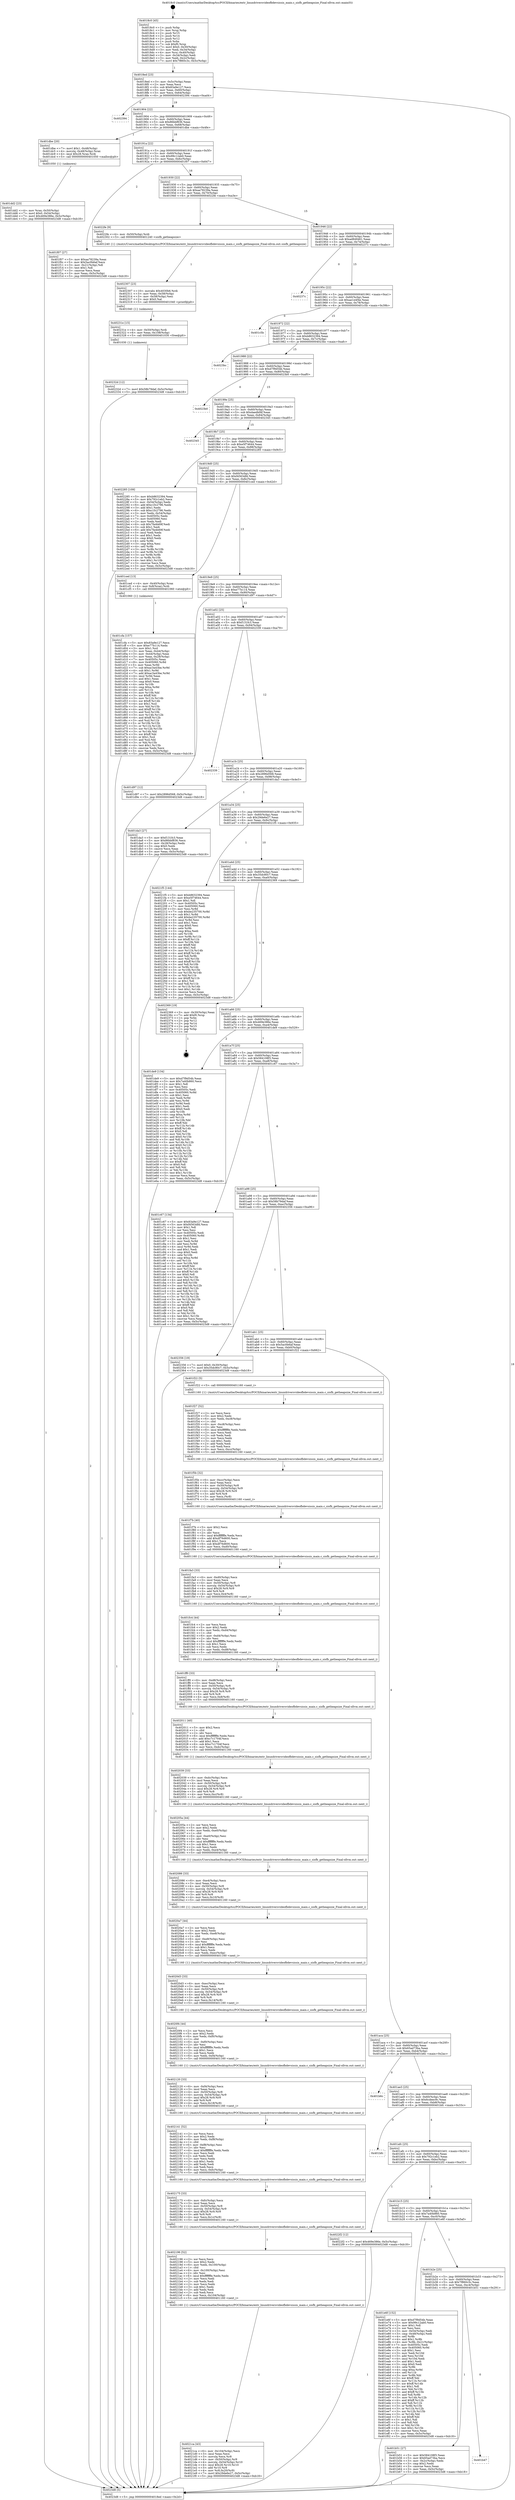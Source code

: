 digraph "0x4018c0" {
  label = "0x4018c0 (/mnt/c/Users/mathe/Desktop/tcc/POCII/binaries/extr_linuxdriversvideofbdevsissis_main.c_sisfb_getheapsize_Final-ollvm.out::main(0))"
  labelloc = "t"
  node[shape=record]

  Entry [label="",width=0.3,height=0.3,shape=circle,fillcolor=black,style=filled]
  "0x4018ed" [label="{
     0x4018ed [23]\l
     | [instrs]\l
     &nbsp;&nbsp;0x4018ed \<+3\>: mov -0x5c(%rbp),%eax\l
     &nbsp;&nbsp;0x4018f0 \<+2\>: mov %eax,%ecx\l
     &nbsp;&nbsp;0x4018f2 \<+6\>: sub $0x83a9e127,%ecx\l
     &nbsp;&nbsp;0x4018f8 \<+3\>: mov %eax,-0x60(%rbp)\l
     &nbsp;&nbsp;0x4018fb \<+3\>: mov %ecx,-0x64(%rbp)\l
     &nbsp;&nbsp;0x4018fe \<+6\>: je 0000000000402394 \<main+0xad4\>\l
  }"]
  "0x402394" [label="{
     0x402394\l
  }", style=dashed]
  "0x401904" [label="{
     0x401904 [22]\l
     | [instrs]\l
     &nbsp;&nbsp;0x401904 \<+5\>: jmp 0000000000401909 \<main+0x49\>\l
     &nbsp;&nbsp;0x401909 \<+3\>: mov -0x60(%rbp),%eax\l
     &nbsp;&nbsp;0x40190c \<+5\>: sub $0x86bbf836,%eax\l
     &nbsp;&nbsp;0x401911 \<+3\>: mov %eax,-0x68(%rbp)\l
     &nbsp;&nbsp;0x401914 \<+6\>: je 0000000000401dbe \<main+0x4fe\>\l
  }"]
  Exit [label="",width=0.3,height=0.3,shape=circle,fillcolor=black,style=filled,peripheries=2]
  "0x401dbe" [label="{
     0x401dbe [20]\l
     | [instrs]\l
     &nbsp;&nbsp;0x401dbe \<+7\>: movl $0x1,-0x48(%rbp)\l
     &nbsp;&nbsp;0x401dc5 \<+4\>: movslq -0x48(%rbp),%rax\l
     &nbsp;&nbsp;0x401dc9 \<+4\>: imul $0x28,%rax,%rdi\l
     &nbsp;&nbsp;0x401dcd \<+5\>: call 0000000000401050 \<malloc@plt\>\l
     | [calls]\l
     &nbsp;&nbsp;0x401050 \{1\} (unknown)\l
  }"]
  "0x40191a" [label="{
     0x40191a [22]\l
     | [instrs]\l
     &nbsp;&nbsp;0x40191a \<+5\>: jmp 000000000040191f \<main+0x5f\>\l
     &nbsp;&nbsp;0x40191f \<+3\>: mov -0x60(%rbp),%eax\l
     &nbsp;&nbsp;0x401922 \<+5\>: sub $0x99c12ab0,%eax\l
     &nbsp;&nbsp;0x401927 \<+3\>: mov %eax,-0x6c(%rbp)\l
     &nbsp;&nbsp;0x40192a \<+6\>: je 0000000000401f07 \<main+0x647\>\l
  }"]
  "0x40232d" [label="{
     0x40232d [12]\l
     | [instrs]\l
     &nbsp;&nbsp;0x40232d \<+7\>: movl $0x58b79daf,-0x5c(%rbp)\l
     &nbsp;&nbsp;0x402334 \<+5\>: jmp 00000000004023d8 \<main+0xb18\>\l
  }"]
  "0x401f07" [label="{
     0x401f07 [27]\l
     | [instrs]\l
     &nbsp;&nbsp;0x401f07 \<+5\>: mov $0xaa78239a,%eax\l
     &nbsp;&nbsp;0x401f0c \<+5\>: mov $0x5ac0b6af,%ecx\l
     &nbsp;&nbsp;0x401f11 \<+3\>: mov -0x21(%rbp),%dl\l
     &nbsp;&nbsp;0x401f14 \<+3\>: test $0x1,%dl\l
     &nbsp;&nbsp;0x401f17 \<+3\>: cmovne %ecx,%eax\l
     &nbsp;&nbsp;0x401f1a \<+3\>: mov %eax,-0x5c(%rbp)\l
     &nbsp;&nbsp;0x401f1d \<+5\>: jmp 00000000004023d8 \<main+0xb18\>\l
  }"]
  "0x401930" [label="{
     0x401930 [22]\l
     | [instrs]\l
     &nbsp;&nbsp;0x401930 \<+5\>: jmp 0000000000401935 \<main+0x75\>\l
     &nbsp;&nbsp;0x401935 \<+3\>: mov -0x60(%rbp),%eax\l
     &nbsp;&nbsp;0x401938 \<+5\>: sub $0xaa78239a,%eax\l
     &nbsp;&nbsp;0x40193d \<+3\>: mov %eax,-0x70(%rbp)\l
     &nbsp;&nbsp;0x401940 \<+6\>: je 00000000004022fe \<main+0xa3e\>\l
  }"]
  "0x40231e" [label="{
     0x40231e [15]\l
     | [instrs]\l
     &nbsp;&nbsp;0x40231e \<+4\>: mov -0x50(%rbp),%rdi\l
     &nbsp;&nbsp;0x402322 \<+6\>: mov %eax,-0x108(%rbp)\l
     &nbsp;&nbsp;0x402328 \<+5\>: call 0000000000401030 \<free@plt\>\l
     | [calls]\l
     &nbsp;&nbsp;0x401030 \{1\} (unknown)\l
  }"]
  "0x4022fe" [label="{
     0x4022fe [9]\l
     | [instrs]\l
     &nbsp;&nbsp;0x4022fe \<+4\>: mov -0x50(%rbp),%rdi\l
     &nbsp;&nbsp;0x402302 \<+5\>: call 0000000000401240 \<sisfb_getheapsize\>\l
     | [calls]\l
     &nbsp;&nbsp;0x401240 \{1\} (/mnt/c/Users/mathe/Desktop/tcc/POCII/binaries/extr_linuxdriversvideofbdevsissis_main.c_sisfb_getheapsize_Final-ollvm.out::sisfb_getheapsize)\l
  }"]
  "0x401946" [label="{
     0x401946 [22]\l
     | [instrs]\l
     &nbsp;&nbsp;0x401946 \<+5\>: jmp 000000000040194b \<main+0x8b\>\l
     &nbsp;&nbsp;0x40194b \<+3\>: mov -0x60(%rbp),%eax\l
     &nbsp;&nbsp;0x40194e \<+5\>: sub $0xad849461,%eax\l
     &nbsp;&nbsp;0x401953 \<+3\>: mov %eax,-0x74(%rbp)\l
     &nbsp;&nbsp;0x401956 \<+6\>: je 000000000040237c \<main+0xabc\>\l
  }"]
  "0x402307" [label="{
     0x402307 [23]\l
     | [instrs]\l
     &nbsp;&nbsp;0x402307 \<+10\>: movabs $0x4030b6,%rdi\l
     &nbsp;&nbsp;0x402311 \<+3\>: mov %eax,-0x58(%rbp)\l
     &nbsp;&nbsp;0x402314 \<+3\>: mov -0x58(%rbp),%esi\l
     &nbsp;&nbsp;0x402317 \<+2\>: mov $0x0,%al\l
     &nbsp;&nbsp;0x402319 \<+5\>: call 0000000000401040 \<printf@plt\>\l
     | [calls]\l
     &nbsp;&nbsp;0x401040 \{1\} (unknown)\l
  }"]
  "0x40237c" [label="{
     0x40237c\l
  }", style=dashed]
  "0x40195c" [label="{
     0x40195c [22]\l
     | [instrs]\l
     &nbsp;&nbsp;0x40195c \<+5\>: jmp 0000000000401961 \<main+0xa1\>\l
     &nbsp;&nbsp;0x401961 \<+3\>: mov -0x60(%rbp),%eax\l
     &nbsp;&nbsp;0x401964 \<+5\>: sub $0xae1e4f4e,%eax\l
     &nbsp;&nbsp;0x401969 \<+3\>: mov %eax,-0x78(%rbp)\l
     &nbsp;&nbsp;0x40196c \<+6\>: je 0000000000401c5b \<main+0x39b\>\l
  }"]
  "0x4021ca" [label="{
     0x4021ca [43]\l
     | [instrs]\l
     &nbsp;&nbsp;0x4021ca \<+6\>: mov -0x104(%rbp),%ecx\l
     &nbsp;&nbsp;0x4021d0 \<+3\>: imul %eax,%ecx\l
     &nbsp;&nbsp;0x4021d3 \<+3\>: movslq %ecx,%r8\l
     &nbsp;&nbsp;0x4021d6 \<+4\>: mov -0x50(%rbp),%r9\l
     &nbsp;&nbsp;0x4021da \<+4\>: movslq -0x54(%rbp),%r10\l
     &nbsp;&nbsp;0x4021de \<+4\>: imul $0x28,%r10,%r10\l
     &nbsp;&nbsp;0x4021e2 \<+3\>: add %r10,%r9\l
     &nbsp;&nbsp;0x4021e5 \<+4\>: mov %r8,0x20(%r9)\l
     &nbsp;&nbsp;0x4021e9 \<+7\>: movl $0x29de6e27,-0x5c(%rbp)\l
     &nbsp;&nbsp;0x4021f0 \<+5\>: jmp 00000000004023d8 \<main+0xb18\>\l
  }"]
  "0x401c5b" [label="{
     0x401c5b\l
  }", style=dashed]
  "0x401972" [label="{
     0x401972 [22]\l
     | [instrs]\l
     &nbsp;&nbsp;0x401972 \<+5\>: jmp 0000000000401977 \<main+0xb7\>\l
     &nbsp;&nbsp;0x401977 \<+3\>: mov -0x60(%rbp),%eax\l
     &nbsp;&nbsp;0x40197a \<+5\>: sub $0xb8632394,%eax\l
     &nbsp;&nbsp;0x40197f \<+3\>: mov %eax,-0x7c(%rbp)\l
     &nbsp;&nbsp;0x401982 \<+6\>: je 00000000004023bc \<main+0xafc\>\l
  }"]
  "0x402196" [label="{
     0x402196 [52]\l
     | [instrs]\l
     &nbsp;&nbsp;0x402196 \<+2\>: xor %ecx,%ecx\l
     &nbsp;&nbsp;0x402198 \<+5\>: mov $0x2,%edx\l
     &nbsp;&nbsp;0x40219d \<+6\>: mov %edx,-0x100(%rbp)\l
     &nbsp;&nbsp;0x4021a3 \<+1\>: cltd\l
     &nbsp;&nbsp;0x4021a4 \<+6\>: mov -0x100(%rbp),%esi\l
     &nbsp;&nbsp;0x4021aa \<+2\>: idiv %esi\l
     &nbsp;&nbsp;0x4021ac \<+6\>: imul $0xfffffffe,%edx,%edx\l
     &nbsp;&nbsp;0x4021b2 \<+2\>: mov %ecx,%edi\l
     &nbsp;&nbsp;0x4021b4 \<+2\>: sub %edx,%edi\l
     &nbsp;&nbsp;0x4021b6 \<+2\>: mov %ecx,%edx\l
     &nbsp;&nbsp;0x4021b8 \<+3\>: sub $0x1,%edx\l
     &nbsp;&nbsp;0x4021bb \<+2\>: add %edx,%edi\l
     &nbsp;&nbsp;0x4021bd \<+2\>: sub %edi,%ecx\l
     &nbsp;&nbsp;0x4021bf \<+6\>: mov %ecx,-0x104(%rbp)\l
     &nbsp;&nbsp;0x4021c5 \<+5\>: call 0000000000401160 \<next_i\>\l
     | [calls]\l
     &nbsp;&nbsp;0x401160 \{1\} (/mnt/c/Users/mathe/Desktop/tcc/POCII/binaries/extr_linuxdriversvideofbdevsissis_main.c_sisfb_getheapsize_Final-ollvm.out::next_i)\l
  }"]
  "0x4023bc" [label="{
     0x4023bc\l
  }", style=dashed]
  "0x401988" [label="{
     0x401988 [22]\l
     | [instrs]\l
     &nbsp;&nbsp;0x401988 \<+5\>: jmp 000000000040198d \<main+0xcd\>\l
     &nbsp;&nbsp;0x40198d \<+3\>: mov -0x60(%rbp),%eax\l
     &nbsp;&nbsp;0x401990 \<+5\>: sub $0xd7f9d54b,%eax\l
     &nbsp;&nbsp;0x401995 \<+3\>: mov %eax,-0x80(%rbp)\l
     &nbsp;&nbsp;0x401998 \<+6\>: je 00000000004023b0 \<main+0xaf0\>\l
  }"]
  "0x402175" [label="{
     0x402175 [33]\l
     | [instrs]\l
     &nbsp;&nbsp;0x402175 \<+6\>: mov -0xfc(%rbp),%ecx\l
     &nbsp;&nbsp;0x40217b \<+3\>: imul %eax,%ecx\l
     &nbsp;&nbsp;0x40217e \<+4\>: mov -0x50(%rbp),%r8\l
     &nbsp;&nbsp;0x402182 \<+4\>: movslq -0x54(%rbp),%r9\l
     &nbsp;&nbsp;0x402186 \<+4\>: imul $0x28,%r9,%r9\l
     &nbsp;&nbsp;0x40218a \<+3\>: add %r9,%r8\l
     &nbsp;&nbsp;0x40218d \<+4\>: mov %ecx,0x1c(%r8)\l
     &nbsp;&nbsp;0x402191 \<+5\>: call 0000000000401160 \<next_i\>\l
     | [calls]\l
     &nbsp;&nbsp;0x401160 \{1\} (/mnt/c/Users/mathe/Desktop/tcc/POCII/binaries/extr_linuxdriversvideofbdevsissis_main.c_sisfb_getheapsize_Final-ollvm.out::next_i)\l
  }"]
  "0x4023b0" [label="{
     0x4023b0\l
  }", style=dashed]
  "0x40199e" [label="{
     0x40199e [25]\l
     | [instrs]\l
     &nbsp;&nbsp;0x40199e \<+5\>: jmp 00000000004019a3 \<main+0xe3\>\l
     &nbsp;&nbsp;0x4019a3 \<+3\>: mov -0x60(%rbp),%eax\l
     &nbsp;&nbsp;0x4019a6 \<+5\>: sub $0xdaedbf4f,%eax\l
     &nbsp;&nbsp;0x4019ab \<+6\>: mov %eax,-0x84(%rbp)\l
     &nbsp;&nbsp;0x4019b1 \<+6\>: je 0000000000402345 \<main+0xa85\>\l
  }"]
  "0x402141" [label="{
     0x402141 [52]\l
     | [instrs]\l
     &nbsp;&nbsp;0x402141 \<+2\>: xor %ecx,%ecx\l
     &nbsp;&nbsp;0x402143 \<+5\>: mov $0x2,%edx\l
     &nbsp;&nbsp;0x402148 \<+6\>: mov %edx,-0xf8(%rbp)\l
     &nbsp;&nbsp;0x40214e \<+1\>: cltd\l
     &nbsp;&nbsp;0x40214f \<+6\>: mov -0xf8(%rbp),%esi\l
     &nbsp;&nbsp;0x402155 \<+2\>: idiv %esi\l
     &nbsp;&nbsp;0x402157 \<+6\>: imul $0xfffffffe,%edx,%edx\l
     &nbsp;&nbsp;0x40215d \<+2\>: mov %ecx,%edi\l
     &nbsp;&nbsp;0x40215f \<+2\>: sub %edx,%edi\l
     &nbsp;&nbsp;0x402161 \<+2\>: mov %ecx,%edx\l
     &nbsp;&nbsp;0x402163 \<+3\>: sub $0x1,%edx\l
     &nbsp;&nbsp;0x402166 \<+2\>: add %edx,%edi\l
     &nbsp;&nbsp;0x402168 \<+2\>: sub %edi,%ecx\l
     &nbsp;&nbsp;0x40216a \<+6\>: mov %ecx,-0xfc(%rbp)\l
     &nbsp;&nbsp;0x402170 \<+5\>: call 0000000000401160 \<next_i\>\l
     | [calls]\l
     &nbsp;&nbsp;0x401160 \{1\} (/mnt/c/Users/mathe/Desktop/tcc/POCII/binaries/extr_linuxdriversvideofbdevsissis_main.c_sisfb_getheapsize_Final-ollvm.out::next_i)\l
  }"]
  "0x402345" [label="{
     0x402345\l
  }", style=dashed]
  "0x4019b7" [label="{
     0x4019b7 [25]\l
     | [instrs]\l
     &nbsp;&nbsp;0x4019b7 \<+5\>: jmp 00000000004019bc \<main+0xfc\>\l
     &nbsp;&nbsp;0x4019bc \<+3\>: mov -0x60(%rbp),%eax\l
     &nbsp;&nbsp;0x4019bf \<+5\>: sub $0xe5f74644,%eax\l
     &nbsp;&nbsp;0x4019c4 \<+6\>: mov %eax,-0x88(%rbp)\l
     &nbsp;&nbsp;0x4019ca \<+6\>: je 0000000000402285 \<main+0x9c5\>\l
  }"]
  "0x402120" [label="{
     0x402120 [33]\l
     | [instrs]\l
     &nbsp;&nbsp;0x402120 \<+6\>: mov -0xf4(%rbp),%ecx\l
     &nbsp;&nbsp;0x402126 \<+3\>: imul %eax,%ecx\l
     &nbsp;&nbsp;0x402129 \<+4\>: mov -0x50(%rbp),%r8\l
     &nbsp;&nbsp;0x40212d \<+4\>: movslq -0x54(%rbp),%r9\l
     &nbsp;&nbsp;0x402131 \<+4\>: imul $0x28,%r9,%r9\l
     &nbsp;&nbsp;0x402135 \<+3\>: add %r9,%r8\l
     &nbsp;&nbsp;0x402138 \<+4\>: mov %ecx,0x18(%r8)\l
     &nbsp;&nbsp;0x40213c \<+5\>: call 0000000000401160 \<next_i\>\l
     | [calls]\l
     &nbsp;&nbsp;0x401160 \{1\} (/mnt/c/Users/mathe/Desktop/tcc/POCII/binaries/extr_linuxdriversvideofbdevsissis_main.c_sisfb_getheapsize_Final-ollvm.out::next_i)\l
  }"]
  "0x402285" [label="{
     0x402285 [109]\l
     | [instrs]\l
     &nbsp;&nbsp;0x402285 \<+5\>: mov $0xb8632394,%eax\l
     &nbsp;&nbsp;0x40228a \<+5\>: mov $0x792c1eb2,%ecx\l
     &nbsp;&nbsp;0x40228f \<+3\>: mov -0x54(%rbp),%edx\l
     &nbsp;&nbsp;0x402292 \<+6\>: add $0xc1fc2796,%edx\l
     &nbsp;&nbsp;0x402298 \<+3\>: add $0x1,%edx\l
     &nbsp;&nbsp;0x40229b \<+6\>: sub $0xc1fc2796,%edx\l
     &nbsp;&nbsp;0x4022a1 \<+3\>: mov %edx,-0x54(%rbp)\l
     &nbsp;&nbsp;0x4022a4 \<+7\>: mov 0x40505c,%edx\l
     &nbsp;&nbsp;0x4022ab \<+7\>: mov 0x405060,%esi\l
     &nbsp;&nbsp;0x4022b2 \<+2\>: mov %edx,%edi\l
     &nbsp;&nbsp;0x4022b4 \<+6\>: sub $0x7fa4b69f,%edi\l
     &nbsp;&nbsp;0x4022ba \<+3\>: sub $0x1,%edi\l
     &nbsp;&nbsp;0x4022bd \<+6\>: add $0x7fa4b69f,%edi\l
     &nbsp;&nbsp;0x4022c3 \<+3\>: imul %edi,%edx\l
     &nbsp;&nbsp;0x4022c6 \<+3\>: and $0x1,%edx\l
     &nbsp;&nbsp;0x4022c9 \<+3\>: cmp $0x0,%edx\l
     &nbsp;&nbsp;0x4022cc \<+4\>: sete %r8b\l
     &nbsp;&nbsp;0x4022d0 \<+3\>: cmp $0xa,%esi\l
     &nbsp;&nbsp;0x4022d3 \<+4\>: setl %r9b\l
     &nbsp;&nbsp;0x4022d7 \<+3\>: mov %r8b,%r10b\l
     &nbsp;&nbsp;0x4022da \<+3\>: and %r9b,%r10b\l
     &nbsp;&nbsp;0x4022dd \<+3\>: xor %r9b,%r8b\l
     &nbsp;&nbsp;0x4022e0 \<+3\>: or %r8b,%r10b\l
     &nbsp;&nbsp;0x4022e3 \<+4\>: test $0x1,%r10b\l
     &nbsp;&nbsp;0x4022e7 \<+3\>: cmovne %ecx,%eax\l
     &nbsp;&nbsp;0x4022ea \<+3\>: mov %eax,-0x5c(%rbp)\l
     &nbsp;&nbsp;0x4022ed \<+5\>: jmp 00000000004023d8 \<main+0xb18\>\l
  }"]
  "0x4019d0" [label="{
     0x4019d0 [25]\l
     | [instrs]\l
     &nbsp;&nbsp;0x4019d0 \<+5\>: jmp 00000000004019d5 \<main+0x115\>\l
     &nbsp;&nbsp;0x4019d5 \<+3\>: mov -0x60(%rbp),%eax\l
     &nbsp;&nbsp;0x4019d8 \<+5\>: sub $0xf4563dfd,%eax\l
     &nbsp;&nbsp;0x4019dd \<+6\>: mov %eax,-0x8c(%rbp)\l
     &nbsp;&nbsp;0x4019e3 \<+6\>: je 0000000000401ced \<main+0x42d\>\l
  }"]
  "0x4020f4" [label="{
     0x4020f4 [44]\l
     | [instrs]\l
     &nbsp;&nbsp;0x4020f4 \<+2\>: xor %ecx,%ecx\l
     &nbsp;&nbsp;0x4020f6 \<+5\>: mov $0x2,%edx\l
     &nbsp;&nbsp;0x4020fb \<+6\>: mov %edx,-0xf0(%rbp)\l
     &nbsp;&nbsp;0x402101 \<+1\>: cltd\l
     &nbsp;&nbsp;0x402102 \<+6\>: mov -0xf0(%rbp),%esi\l
     &nbsp;&nbsp;0x402108 \<+2\>: idiv %esi\l
     &nbsp;&nbsp;0x40210a \<+6\>: imul $0xfffffffe,%edx,%edx\l
     &nbsp;&nbsp;0x402110 \<+3\>: sub $0x1,%ecx\l
     &nbsp;&nbsp;0x402113 \<+2\>: sub %ecx,%edx\l
     &nbsp;&nbsp;0x402115 \<+6\>: mov %edx,-0xf4(%rbp)\l
     &nbsp;&nbsp;0x40211b \<+5\>: call 0000000000401160 \<next_i\>\l
     | [calls]\l
     &nbsp;&nbsp;0x401160 \{1\} (/mnt/c/Users/mathe/Desktop/tcc/POCII/binaries/extr_linuxdriversvideofbdevsissis_main.c_sisfb_getheapsize_Final-ollvm.out::next_i)\l
  }"]
  "0x401ced" [label="{
     0x401ced [13]\l
     | [instrs]\l
     &nbsp;&nbsp;0x401ced \<+4\>: mov -0x40(%rbp),%rax\l
     &nbsp;&nbsp;0x401cf1 \<+4\>: mov 0x8(%rax),%rdi\l
     &nbsp;&nbsp;0x401cf5 \<+5\>: call 0000000000401060 \<atoi@plt\>\l
     | [calls]\l
     &nbsp;&nbsp;0x401060 \{1\} (unknown)\l
  }"]
  "0x4019e9" [label="{
     0x4019e9 [25]\l
     | [instrs]\l
     &nbsp;&nbsp;0x4019e9 \<+5\>: jmp 00000000004019ee \<main+0x12e\>\l
     &nbsp;&nbsp;0x4019ee \<+3\>: mov -0x60(%rbp),%eax\l
     &nbsp;&nbsp;0x4019f1 \<+5\>: sub $0xe77b114,%eax\l
     &nbsp;&nbsp;0x4019f6 \<+6\>: mov %eax,-0x90(%rbp)\l
     &nbsp;&nbsp;0x4019fc \<+6\>: je 0000000000401d97 \<main+0x4d7\>\l
  }"]
  "0x4020d3" [label="{
     0x4020d3 [33]\l
     | [instrs]\l
     &nbsp;&nbsp;0x4020d3 \<+6\>: mov -0xec(%rbp),%ecx\l
     &nbsp;&nbsp;0x4020d9 \<+3\>: imul %eax,%ecx\l
     &nbsp;&nbsp;0x4020dc \<+4\>: mov -0x50(%rbp),%r8\l
     &nbsp;&nbsp;0x4020e0 \<+4\>: movslq -0x54(%rbp),%r9\l
     &nbsp;&nbsp;0x4020e4 \<+4\>: imul $0x28,%r9,%r9\l
     &nbsp;&nbsp;0x4020e8 \<+3\>: add %r9,%r8\l
     &nbsp;&nbsp;0x4020eb \<+4\>: mov %ecx,0x14(%r8)\l
     &nbsp;&nbsp;0x4020ef \<+5\>: call 0000000000401160 \<next_i\>\l
     | [calls]\l
     &nbsp;&nbsp;0x401160 \{1\} (/mnt/c/Users/mathe/Desktop/tcc/POCII/binaries/extr_linuxdriversvideofbdevsissis_main.c_sisfb_getheapsize_Final-ollvm.out::next_i)\l
  }"]
  "0x401d97" [label="{
     0x401d97 [12]\l
     | [instrs]\l
     &nbsp;&nbsp;0x401d97 \<+7\>: movl $0x2896d568,-0x5c(%rbp)\l
     &nbsp;&nbsp;0x401d9e \<+5\>: jmp 00000000004023d8 \<main+0xb18\>\l
  }"]
  "0x401a02" [label="{
     0x401a02 [25]\l
     | [instrs]\l
     &nbsp;&nbsp;0x401a02 \<+5\>: jmp 0000000000401a07 \<main+0x147\>\l
     &nbsp;&nbsp;0x401a07 \<+3\>: mov -0x60(%rbp),%eax\l
     &nbsp;&nbsp;0x401a0a \<+5\>: sub $0xf131fc3,%eax\l
     &nbsp;&nbsp;0x401a0f \<+6\>: mov %eax,-0x94(%rbp)\l
     &nbsp;&nbsp;0x401a15 \<+6\>: je 0000000000402339 \<main+0xa79\>\l
  }"]
  "0x4020a7" [label="{
     0x4020a7 [44]\l
     | [instrs]\l
     &nbsp;&nbsp;0x4020a7 \<+2\>: xor %ecx,%ecx\l
     &nbsp;&nbsp;0x4020a9 \<+5\>: mov $0x2,%edx\l
     &nbsp;&nbsp;0x4020ae \<+6\>: mov %edx,-0xe8(%rbp)\l
     &nbsp;&nbsp;0x4020b4 \<+1\>: cltd\l
     &nbsp;&nbsp;0x4020b5 \<+6\>: mov -0xe8(%rbp),%esi\l
     &nbsp;&nbsp;0x4020bb \<+2\>: idiv %esi\l
     &nbsp;&nbsp;0x4020bd \<+6\>: imul $0xfffffffe,%edx,%edx\l
     &nbsp;&nbsp;0x4020c3 \<+3\>: sub $0x1,%ecx\l
     &nbsp;&nbsp;0x4020c6 \<+2\>: sub %ecx,%edx\l
     &nbsp;&nbsp;0x4020c8 \<+6\>: mov %edx,-0xec(%rbp)\l
     &nbsp;&nbsp;0x4020ce \<+5\>: call 0000000000401160 \<next_i\>\l
     | [calls]\l
     &nbsp;&nbsp;0x401160 \{1\} (/mnt/c/Users/mathe/Desktop/tcc/POCII/binaries/extr_linuxdriversvideofbdevsissis_main.c_sisfb_getheapsize_Final-ollvm.out::next_i)\l
  }"]
  "0x402339" [label="{
     0x402339\l
  }", style=dashed]
  "0x401a1b" [label="{
     0x401a1b [25]\l
     | [instrs]\l
     &nbsp;&nbsp;0x401a1b \<+5\>: jmp 0000000000401a20 \<main+0x160\>\l
     &nbsp;&nbsp;0x401a20 \<+3\>: mov -0x60(%rbp),%eax\l
     &nbsp;&nbsp;0x401a23 \<+5\>: sub $0x2896d568,%eax\l
     &nbsp;&nbsp;0x401a28 \<+6\>: mov %eax,-0x98(%rbp)\l
     &nbsp;&nbsp;0x401a2e \<+6\>: je 0000000000401da3 \<main+0x4e3\>\l
  }"]
  "0x402086" [label="{
     0x402086 [33]\l
     | [instrs]\l
     &nbsp;&nbsp;0x402086 \<+6\>: mov -0xe4(%rbp),%ecx\l
     &nbsp;&nbsp;0x40208c \<+3\>: imul %eax,%ecx\l
     &nbsp;&nbsp;0x40208f \<+4\>: mov -0x50(%rbp),%r8\l
     &nbsp;&nbsp;0x402093 \<+4\>: movslq -0x54(%rbp),%r9\l
     &nbsp;&nbsp;0x402097 \<+4\>: imul $0x28,%r9,%r9\l
     &nbsp;&nbsp;0x40209b \<+3\>: add %r9,%r8\l
     &nbsp;&nbsp;0x40209e \<+4\>: mov %ecx,0x10(%r8)\l
     &nbsp;&nbsp;0x4020a2 \<+5\>: call 0000000000401160 \<next_i\>\l
     | [calls]\l
     &nbsp;&nbsp;0x401160 \{1\} (/mnt/c/Users/mathe/Desktop/tcc/POCII/binaries/extr_linuxdriversvideofbdevsissis_main.c_sisfb_getheapsize_Final-ollvm.out::next_i)\l
  }"]
  "0x401da3" [label="{
     0x401da3 [27]\l
     | [instrs]\l
     &nbsp;&nbsp;0x401da3 \<+5\>: mov $0xf131fc3,%eax\l
     &nbsp;&nbsp;0x401da8 \<+5\>: mov $0x86bbf836,%ecx\l
     &nbsp;&nbsp;0x401dad \<+3\>: mov -0x28(%rbp),%edx\l
     &nbsp;&nbsp;0x401db0 \<+3\>: cmp $0x0,%edx\l
     &nbsp;&nbsp;0x401db3 \<+3\>: cmove %ecx,%eax\l
     &nbsp;&nbsp;0x401db6 \<+3\>: mov %eax,-0x5c(%rbp)\l
     &nbsp;&nbsp;0x401db9 \<+5\>: jmp 00000000004023d8 \<main+0xb18\>\l
  }"]
  "0x401a34" [label="{
     0x401a34 [25]\l
     | [instrs]\l
     &nbsp;&nbsp;0x401a34 \<+5\>: jmp 0000000000401a39 \<main+0x179\>\l
     &nbsp;&nbsp;0x401a39 \<+3\>: mov -0x60(%rbp),%eax\l
     &nbsp;&nbsp;0x401a3c \<+5\>: sub $0x29de6e27,%eax\l
     &nbsp;&nbsp;0x401a41 \<+6\>: mov %eax,-0x9c(%rbp)\l
     &nbsp;&nbsp;0x401a47 \<+6\>: je 00000000004021f5 \<main+0x935\>\l
  }"]
  "0x40205a" [label="{
     0x40205a [44]\l
     | [instrs]\l
     &nbsp;&nbsp;0x40205a \<+2\>: xor %ecx,%ecx\l
     &nbsp;&nbsp;0x40205c \<+5\>: mov $0x2,%edx\l
     &nbsp;&nbsp;0x402061 \<+6\>: mov %edx,-0xe0(%rbp)\l
     &nbsp;&nbsp;0x402067 \<+1\>: cltd\l
     &nbsp;&nbsp;0x402068 \<+6\>: mov -0xe0(%rbp),%esi\l
     &nbsp;&nbsp;0x40206e \<+2\>: idiv %esi\l
     &nbsp;&nbsp;0x402070 \<+6\>: imul $0xfffffffe,%edx,%edx\l
     &nbsp;&nbsp;0x402076 \<+3\>: sub $0x1,%ecx\l
     &nbsp;&nbsp;0x402079 \<+2\>: sub %ecx,%edx\l
     &nbsp;&nbsp;0x40207b \<+6\>: mov %edx,-0xe4(%rbp)\l
     &nbsp;&nbsp;0x402081 \<+5\>: call 0000000000401160 \<next_i\>\l
     | [calls]\l
     &nbsp;&nbsp;0x401160 \{1\} (/mnt/c/Users/mathe/Desktop/tcc/POCII/binaries/extr_linuxdriversvideofbdevsissis_main.c_sisfb_getheapsize_Final-ollvm.out::next_i)\l
  }"]
  "0x4021f5" [label="{
     0x4021f5 [144]\l
     | [instrs]\l
     &nbsp;&nbsp;0x4021f5 \<+5\>: mov $0xb8632394,%eax\l
     &nbsp;&nbsp;0x4021fa \<+5\>: mov $0xe5f74644,%ecx\l
     &nbsp;&nbsp;0x4021ff \<+2\>: mov $0x1,%dl\l
     &nbsp;&nbsp;0x402201 \<+7\>: mov 0x40505c,%esi\l
     &nbsp;&nbsp;0x402208 \<+7\>: mov 0x405060,%edi\l
     &nbsp;&nbsp;0x40220f \<+3\>: mov %esi,%r8d\l
     &nbsp;&nbsp;0x402212 \<+7\>: sub $0xbe235700,%r8d\l
     &nbsp;&nbsp;0x402219 \<+4\>: sub $0x1,%r8d\l
     &nbsp;&nbsp;0x40221d \<+7\>: add $0xbe235700,%r8d\l
     &nbsp;&nbsp;0x402224 \<+4\>: imul %r8d,%esi\l
     &nbsp;&nbsp;0x402228 \<+3\>: and $0x1,%esi\l
     &nbsp;&nbsp;0x40222b \<+3\>: cmp $0x0,%esi\l
     &nbsp;&nbsp;0x40222e \<+4\>: sete %r9b\l
     &nbsp;&nbsp;0x402232 \<+3\>: cmp $0xa,%edi\l
     &nbsp;&nbsp;0x402235 \<+4\>: setl %r10b\l
     &nbsp;&nbsp;0x402239 \<+3\>: mov %r9b,%r11b\l
     &nbsp;&nbsp;0x40223c \<+4\>: xor $0xff,%r11b\l
     &nbsp;&nbsp;0x402240 \<+3\>: mov %r10b,%bl\l
     &nbsp;&nbsp;0x402243 \<+3\>: xor $0xff,%bl\l
     &nbsp;&nbsp;0x402246 \<+3\>: xor $0x1,%dl\l
     &nbsp;&nbsp;0x402249 \<+3\>: mov %r11b,%r14b\l
     &nbsp;&nbsp;0x40224c \<+4\>: and $0xff,%r14b\l
     &nbsp;&nbsp;0x402250 \<+3\>: and %dl,%r9b\l
     &nbsp;&nbsp;0x402253 \<+3\>: mov %bl,%r15b\l
     &nbsp;&nbsp;0x402256 \<+4\>: and $0xff,%r15b\l
     &nbsp;&nbsp;0x40225a \<+3\>: and %dl,%r10b\l
     &nbsp;&nbsp;0x40225d \<+3\>: or %r9b,%r14b\l
     &nbsp;&nbsp;0x402260 \<+3\>: or %r10b,%r15b\l
     &nbsp;&nbsp;0x402263 \<+3\>: xor %r15b,%r14b\l
     &nbsp;&nbsp;0x402266 \<+3\>: or %bl,%r11b\l
     &nbsp;&nbsp;0x402269 \<+4\>: xor $0xff,%r11b\l
     &nbsp;&nbsp;0x40226d \<+3\>: or $0x1,%dl\l
     &nbsp;&nbsp;0x402270 \<+3\>: and %dl,%r11b\l
     &nbsp;&nbsp;0x402273 \<+3\>: or %r11b,%r14b\l
     &nbsp;&nbsp;0x402276 \<+4\>: test $0x1,%r14b\l
     &nbsp;&nbsp;0x40227a \<+3\>: cmovne %ecx,%eax\l
     &nbsp;&nbsp;0x40227d \<+3\>: mov %eax,-0x5c(%rbp)\l
     &nbsp;&nbsp;0x402280 \<+5\>: jmp 00000000004023d8 \<main+0xb18\>\l
  }"]
  "0x401a4d" [label="{
     0x401a4d [25]\l
     | [instrs]\l
     &nbsp;&nbsp;0x401a4d \<+5\>: jmp 0000000000401a52 \<main+0x192\>\l
     &nbsp;&nbsp;0x401a52 \<+3\>: mov -0x60(%rbp),%eax\l
     &nbsp;&nbsp;0x401a55 \<+5\>: sub $0x35dc80c7,%eax\l
     &nbsp;&nbsp;0x401a5a \<+6\>: mov %eax,-0xa0(%rbp)\l
     &nbsp;&nbsp;0x401a60 \<+6\>: je 0000000000402369 \<main+0xaa9\>\l
  }"]
  "0x402039" [label="{
     0x402039 [33]\l
     | [instrs]\l
     &nbsp;&nbsp;0x402039 \<+6\>: mov -0xdc(%rbp),%ecx\l
     &nbsp;&nbsp;0x40203f \<+3\>: imul %eax,%ecx\l
     &nbsp;&nbsp;0x402042 \<+4\>: mov -0x50(%rbp),%r8\l
     &nbsp;&nbsp;0x402046 \<+4\>: movslq -0x54(%rbp),%r9\l
     &nbsp;&nbsp;0x40204a \<+4\>: imul $0x28,%r9,%r9\l
     &nbsp;&nbsp;0x40204e \<+3\>: add %r9,%r8\l
     &nbsp;&nbsp;0x402051 \<+4\>: mov %ecx,0xc(%r8)\l
     &nbsp;&nbsp;0x402055 \<+5\>: call 0000000000401160 \<next_i\>\l
     | [calls]\l
     &nbsp;&nbsp;0x401160 \{1\} (/mnt/c/Users/mathe/Desktop/tcc/POCII/binaries/extr_linuxdriversvideofbdevsissis_main.c_sisfb_getheapsize_Final-ollvm.out::next_i)\l
  }"]
  "0x402369" [label="{
     0x402369 [19]\l
     | [instrs]\l
     &nbsp;&nbsp;0x402369 \<+3\>: mov -0x30(%rbp),%eax\l
     &nbsp;&nbsp;0x40236c \<+7\>: add $0xf0,%rsp\l
     &nbsp;&nbsp;0x402373 \<+1\>: pop %rbx\l
     &nbsp;&nbsp;0x402374 \<+2\>: pop %r12\l
     &nbsp;&nbsp;0x402376 \<+2\>: pop %r14\l
     &nbsp;&nbsp;0x402378 \<+2\>: pop %r15\l
     &nbsp;&nbsp;0x40237a \<+1\>: pop %rbp\l
     &nbsp;&nbsp;0x40237b \<+1\>: ret\l
  }"]
  "0x401a66" [label="{
     0x401a66 [25]\l
     | [instrs]\l
     &nbsp;&nbsp;0x401a66 \<+5\>: jmp 0000000000401a6b \<main+0x1ab\>\l
     &nbsp;&nbsp;0x401a6b \<+3\>: mov -0x60(%rbp),%eax\l
     &nbsp;&nbsp;0x401a6e \<+5\>: sub $0x469e386e,%eax\l
     &nbsp;&nbsp;0x401a73 \<+6\>: mov %eax,-0xa4(%rbp)\l
     &nbsp;&nbsp;0x401a79 \<+6\>: je 0000000000401de9 \<main+0x529\>\l
  }"]
  "0x402011" [label="{
     0x402011 [40]\l
     | [instrs]\l
     &nbsp;&nbsp;0x402011 \<+5\>: mov $0x2,%ecx\l
     &nbsp;&nbsp;0x402016 \<+1\>: cltd\l
     &nbsp;&nbsp;0x402017 \<+2\>: idiv %ecx\l
     &nbsp;&nbsp;0x402019 \<+6\>: imul $0xfffffffe,%edx,%ecx\l
     &nbsp;&nbsp;0x40201f \<+6\>: add $0xc7c1704f,%ecx\l
     &nbsp;&nbsp;0x402025 \<+3\>: add $0x1,%ecx\l
     &nbsp;&nbsp;0x402028 \<+6\>: sub $0xc7c1704f,%ecx\l
     &nbsp;&nbsp;0x40202e \<+6\>: mov %ecx,-0xdc(%rbp)\l
     &nbsp;&nbsp;0x402034 \<+5\>: call 0000000000401160 \<next_i\>\l
     | [calls]\l
     &nbsp;&nbsp;0x401160 \{1\} (/mnt/c/Users/mathe/Desktop/tcc/POCII/binaries/extr_linuxdriversvideofbdevsissis_main.c_sisfb_getheapsize_Final-ollvm.out::next_i)\l
  }"]
  "0x401de9" [label="{
     0x401de9 [134]\l
     | [instrs]\l
     &nbsp;&nbsp;0x401de9 \<+5\>: mov $0xd7f9d54b,%eax\l
     &nbsp;&nbsp;0x401dee \<+5\>: mov $0x7a40b860,%ecx\l
     &nbsp;&nbsp;0x401df3 \<+2\>: mov $0x1,%dl\l
     &nbsp;&nbsp;0x401df5 \<+2\>: xor %esi,%esi\l
     &nbsp;&nbsp;0x401df7 \<+7\>: mov 0x40505c,%edi\l
     &nbsp;&nbsp;0x401dfe \<+8\>: mov 0x405060,%r8d\l
     &nbsp;&nbsp;0x401e06 \<+3\>: sub $0x1,%esi\l
     &nbsp;&nbsp;0x401e09 \<+3\>: mov %edi,%r9d\l
     &nbsp;&nbsp;0x401e0c \<+3\>: add %esi,%r9d\l
     &nbsp;&nbsp;0x401e0f \<+4\>: imul %r9d,%edi\l
     &nbsp;&nbsp;0x401e13 \<+3\>: and $0x1,%edi\l
     &nbsp;&nbsp;0x401e16 \<+3\>: cmp $0x0,%edi\l
     &nbsp;&nbsp;0x401e19 \<+4\>: sete %r10b\l
     &nbsp;&nbsp;0x401e1d \<+4\>: cmp $0xa,%r8d\l
     &nbsp;&nbsp;0x401e21 \<+4\>: setl %r11b\l
     &nbsp;&nbsp;0x401e25 \<+3\>: mov %r10b,%bl\l
     &nbsp;&nbsp;0x401e28 \<+3\>: xor $0xff,%bl\l
     &nbsp;&nbsp;0x401e2b \<+3\>: mov %r11b,%r14b\l
     &nbsp;&nbsp;0x401e2e \<+4\>: xor $0xff,%r14b\l
     &nbsp;&nbsp;0x401e32 \<+3\>: xor $0x0,%dl\l
     &nbsp;&nbsp;0x401e35 \<+3\>: mov %bl,%r15b\l
     &nbsp;&nbsp;0x401e38 \<+4\>: and $0x0,%r15b\l
     &nbsp;&nbsp;0x401e3c \<+3\>: and %dl,%r10b\l
     &nbsp;&nbsp;0x401e3f \<+3\>: mov %r14b,%r12b\l
     &nbsp;&nbsp;0x401e42 \<+4\>: and $0x0,%r12b\l
     &nbsp;&nbsp;0x401e46 \<+3\>: and %dl,%r11b\l
     &nbsp;&nbsp;0x401e49 \<+3\>: or %r10b,%r15b\l
     &nbsp;&nbsp;0x401e4c \<+3\>: or %r11b,%r12b\l
     &nbsp;&nbsp;0x401e4f \<+3\>: xor %r12b,%r15b\l
     &nbsp;&nbsp;0x401e52 \<+3\>: or %r14b,%bl\l
     &nbsp;&nbsp;0x401e55 \<+3\>: xor $0xff,%bl\l
     &nbsp;&nbsp;0x401e58 \<+3\>: or $0x0,%dl\l
     &nbsp;&nbsp;0x401e5b \<+2\>: and %dl,%bl\l
     &nbsp;&nbsp;0x401e5d \<+3\>: or %bl,%r15b\l
     &nbsp;&nbsp;0x401e60 \<+4\>: test $0x1,%r15b\l
     &nbsp;&nbsp;0x401e64 \<+3\>: cmovne %ecx,%eax\l
     &nbsp;&nbsp;0x401e67 \<+3\>: mov %eax,-0x5c(%rbp)\l
     &nbsp;&nbsp;0x401e6a \<+5\>: jmp 00000000004023d8 \<main+0xb18\>\l
  }"]
  "0x401a7f" [label="{
     0x401a7f [25]\l
     | [instrs]\l
     &nbsp;&nbsp;0x401a7f \<+5\>: jmp 0000000000401a84 \<main+0x1c4\>\l
     &nbsp;&nbsp;0x401a84 \<+3\>: mov -0x60(%rbp),%eax\l
     &nbsp;&nbsp;0x401a87 \<+5\>: sub $0x584108f3,%eax\l
     &nbsp;&nbsp;0x401a8c \<+6\>: mov %eax,-0xa8(%rbp)\l
     &nbsp;&nbsp;0x401a92 \<+6\>: je 0000000000401c67 \<main+0x3a7\>\l
  }"]
  "0x401ff0" [label="{
     0x401ff0 [33]\l
     | [instrs]\l
     &nbsp;&nbsp;0x401ff0 \<+6\>: mov -0xd8(%rbp),%ecx\l
     &nbsp;&nbsp;0x401ff6 \<+3\>: imul %eax,%ecx\l
     &nbsp;&nbsp;0x401ff9 \<+4\>: mov -0x50(%rbp),%r8\l
     &nbsp;&nbsp;0x401ffd \<+4\>: movslq -0x54(%rbp),%r9\l
     &nbsp;&nbsp;0x402001 \<+4\>: imul $0x28,%r9,%r9\l
     &nbsp;&nbsp;0x402005 \<+3\>: add %r9,%r8\l
     &nbsp;&nbsp;0x402008 \<+4\>: mov %ecx,0x8(%r8)\l
     &nbsp;&nbsp;0x40200c \<+5\>: call 0000000000401160 \<next_i\>\l
     | [calls]\l
     &nbsp;&nbsp;0x401160 \{1\} (/mnt/c/Users/mathe/Desktop/tcc/POCII/binaries/extr_linuxdriversvideofbdevsissis_main.c_sisfb_getheapsize_Final-ollvm.out::next_i)\l
  }"]
  "0x401c67" [label="{
     0x401c67 [134]\l
     | [instrs]\l
     &nbsp;&nbsp;0x401c67 \<+5\>: mov $0x83a9e127,%eax\l
     &nbsp;&nbsp;0x401c6c \<+5\>: mov $0xf4563dfd,%ecx\l
     &nbsp;&nbsp;0x401c71 \<+2\>: mov $0x1,%dl\l
     &nbsp;&nbsp;0x401c73 \<+2\>: xor %esi,%esi\l
     &nbsp;&nbsp;0x401c75 \<+7\>: mov 0x40505c,%edi\l
     &nbsp;&nbsp;0x401c7c \<+8\>: mov 0x405060,%r8d\l
     &nbsp;&nbsp;0x401c84 \<+3\>: sub $0x1,%esi\l
     &nbsp;&nbsp;0x401c87 \<+3\>: mov %edi,%r9d\l
     &nbsp;&nbsp;0x401c8a \<+3\>: add %esi,%r9d\l
     &nbsp;&nbsp;0x401c8d \<+4\>: imul %r9d,%edi\l
     &nbsp;&nbsp;0x401c91 \<+3\>: and $0x1,%edi\l
     &nbsp;&nbsp;0x401c94 \<+3\>: cmp $0x0,%edi\l
     &nbsp;&nbsp;0x401c97 \<+4\>: sete %r10b\l
     &nbsp;&nbsp;0x401c9b \<+4\>: cmp $0xa,%r8d\l
     &nbsp;&nbsp;0x401c9f \<+4\>: setl %r11b\l
     &nbsp;&nbsp;0x401ca3 \<+3\>: mov %r10b,%bl\l
     &nbsp;&nbsp;0x401ca6 \<+3\>: xor $0xff,%bl\l
     &nbsp;&nbsp;0x401ca9 \<+3\>: mov %r11b,%r14b\l
     &nbsp;&nbsp;0x401cac \<+4\>: xor $0xff,%r14b\l
     &nbsp;&nbsp;0x401cb0 \<+3\>: xor $0x0,%dl\l
     &nbsp;&nbsp;0x401cb3 \<+3\>: mov %bl,%r15b\l
     &nbsp;&nbsp;0x401cb6 \<+4\>: and $0x0,%r15b\l
     &nbsp;&nbsp;0x401cba \<+3\>: and %dl,%r10b\l
     &nbsp;&nbsp;0x401cbd \<+3\>: mov %r14b,%r12b\l
     &nbsp;&nbsp;0x401cc0 \<+4\>: and $0x0,%r12b\l
     &nbsp;&nbsp;0x401cc4 \<+3\>: and %dl,%r11b\l
     &nbsp;&nbsp;0x401cc7 \<+3\>: or %r10b,%r15b\l
     &nbsp;&nbsp;0x401cca \<+3\>: or %r11b,%r12b\l
     &nbsp;&nbsp;0x401ccd \<+3\>: xor %r12b,%r15b\l
     &nbsp;&nbsp;0x401cd0 \<+3\>: or %r14b,%bl\l
     &nbsp;&nbsp;0x401cd3 \<+3\>: xor $0xff,%bl\l
     &nbsp;&nbsp;0x401cd6 \<+3\>: or $0x0,%dl\l
     &nbsp;&nbsp;0x401cd9 \<+2\>: and %dl,%bl\l
     &nbsp;&nbsp;0x401cdb \<+3\>: or %bl,%r15b\l
     &nbsp;&nbsp;0x401cde \<+4\>: test $0x1,%r15b\l
     &nbsp;&nbsp;0x401ce2 \<+3\>: cmovne %ecx,%eax\l
     &nbsp;&nbsp;0x401ce5 \<+3\>: mov %eax,-0x5c(%rbp)\l
     &nbsp;&nbsp;0x401ce8 \<+5\>: jmp 00000000004023d8 \<main+0xb18\>\l
  }"]
  "0x401a98" [label="{
     0x401a98 [25]\l
     | [instrs]\l
     &nbsp;&nbsp;0x401a98 \<+5\>: jmp 0000000000401a9d \<main+0x1dd\>\l
     &nbsp;&nbsp;0x401a9d \<+3\>: mov -0x60(%rbp),%eax\l
     &nbsp;&nbsp;0x401aa0 \<+5\>: sub $0x58b79daf,%eax\l
     &nbsp;&nbsp;0x401aa5 \<+6\>: mov %eax,-0xac(%rbp)\l
     &nbsp;&nbsp;0x401aab \<+6\>: je 0000000000402356 \<main+0xa96\>\l
  }"]
  "0x401fc4" [label="{
     0x401fc4 [44]\l
     | [instrs]\l
     &nbsp;&nbsp;0x401fc4 \<+2\>: xor %ecx,%ecx\l
     &nbsp;&nbsp;0x401fc6 \<+5\>: mov $0x2,%edx\l
     &nbsp;&nbsp;0x401fcb \<+6\>: mov %edx,-0xd4(%rbp)\l
     &nbsp;&nbsp;0x401fd1 \<+1\>: cltd\l
     &nbsp;&nbsp;0x401fd2 \<+6\>: mov -0xd4(%rbp),%esi\l
     &nbsp;&nbsp;0x401fd8 \<+2\>: idiv %esi\l
     &nbsp;&nbsp;0x401fda \<+6\>: imul $0xfffffffe,%edx,%edx\l
     &nbsp;&nbsp;0x401fe0 \<+3\>: sub $0x1,%ecx\l
     &nbsp;&nbsp;0x401fe3 \<+2\>: sub %ecx,%edx\l
     &nbsp;&nbsp;0x401fe5 \<+6\>: mov %edx,-0xd8(%rbp)\l
     &nbsp;&nbsp;0x401feb \<+5\>: call 0000000000401160 \<next_i\>\l
     | [calls]\l
     &nbsp;&nbsp;0x401160 \{1\} (/mnt/c/Users/mathe/Desktop/tcc/POCII/binaries/extr_linuxdriversvideofbdevsissis_main.c_sisfb_getheapsize_Final-ollvm.out::next_i)\l
  }"]
  "0x402356" [label="{
     0x402356 [19]\l
     | [instrs]\l
     &nbsp;&nbsp;0x402356 \<+7\>: movl $0x0,-0x30(%rbp)\l
     &nbsp;&nbsp;0x40235d \<+7\>: movl $0x35dc80c7,-0x5c(%rbp)\l
     &nbsp;&nbsp;0x402364 \<+5\>: jmp 00000000004023d8 \<main+0xb18\>\l
  }"]
  "0x401ab1" [label="{
     0x401ab1 [25]\l
     | [instrs]\l
     &nbsp;&nbsp;0x401ab1 \<+5\>: jmp 0000000000401ab6 \<main+0x1f6\>\l
     &nbsp;&nbsp;0x401ab6 \<+3\>: mov -0x60(%rbp),%eax\l
     &nbsp;&nbsp;0x401ab9 \<+5\>: sub $0x5ac0b6af,%eax\l
     &nbsp;&nbsp;0x401abe \<+6\>: mov %eax,-0xb0(%rbp)\l
     &nbsp;&nbsp;0x401ac4 \<+6\>: je 0000000000401f22 \<main+0x662\>\l
  }"]
  "0x401fa3" [label="{
     0x401fa3 [33]\l
     | [instrs]\l
     &nbsp;&nbsp;0x401fa3 \<+6\>: mov -0xd0(%rbp),%ecx\l
     &nbsp;&nbsp;0x401fa9 \<+3\>: imul %eax,%ecx\l
     &nbsp;&nbsp;0x401fac \<+4\>: mov -0x50(%rbp),%r8\l
     &nbsp;&nbsp;0x401fb0 \<+4\>: movslq -0x54(%rbp),%r9\l
     &nbsp;&nbsp;0x401fb4 \<+4\>: imul $0x28,%r9,%r9\l
     &nbsp;&nbsp;0x401fb8 \<+3\>: add %r9,%r8\l
     &nbsp;&nbsp;0x401fbb \<+4\>: mov %ecx,0x4(%r8)\l
     &nbsp;&nbsp;0x401fbf \<+5\>: call 0000000000401160 \<next_i\>\l
     | [calls]\l
     &nbsp;&nbsp;0x401160 \{1\} (/mnt/c/Users/mathe/Desktop/tcc/POCII/binaries/extr_linuxdriversvideofbdevsissis_main.c_sisfb_getheapsize_Final-ollvm.out::next_i)\l
  }"]
  "0x401f22" [label="{
     0x401f22 [5]\l
     | [instrs]\l
     &nbsp;&nbsp;0x401f22 \<+5\>: call 0000000000401160 \<next_i\>\l
     | [calls]\l
     &nbsp;&nbsp;0x401160 \{1\} (/mnt/c/Users/mathe/Desktop/tcc/POCII/binaries/extr_linuxdriversvideofbdevsissis_main.c_sisfb_getheapsize_Final-ollvm.out::next_i)\l
  }"]
  "0x401aca" [label="{
     0x401aca [25]\l
     | [instrs]\l
     &nbsp;&nbsp;0x401aca \<+5\>: jmp 0000000000401acf \<main+0x20f\>\l
     &nbsp;&nbsp;0x401acf \<+3\>: mov -0x60(%rbp),%eax\l
     &nbsp;&nbsp;0x401ad2 \<+5\>: sub $0x65ad73ba,%eax\l
     &nbsp;&nbsp;0x401ad7 \<+6\>: mov %eax,-0xb4(%rbp)\l
     &nbsp;&nbsp;0x401add \<+6\>: je 0000000000401b6c \<main+0x2ac\>\l
  }"]
  "0x401f7b" [label="{
     0x401f7b [40]\l
     | [instrs]\l
     &nbsp;&nbsp;0x401f7b \<+5\>: mov $0x2,%ecx\l
     &nbsp;&nbsp;0x401f80 \<+1\>: cltd\l
     &nbsp;&nbsp;0x401f81 \<+2\>: idiv %ecx\l
     &nbsp;&nbsp;0x401f83 \<+6\>: imul $0xfffffffe,%edx,%ecx\l
     &nbsp;&nbsp;0x401f89 \<+6\>: add $0xdf76d600,%ecx\l
     &nbsp;&nbsp;0x401f8f \<+3\>: add $0x1,%ecx\l
     &nbsp;&nbsp;0x401f92 \<+6\>: sub $0xdf76d600,%ecx\l
     &nbsp;&nbsp;0x401f98 \<+6\>: mov %ecx,-0xd0(%rbp)\l
     &nbsp;&nbsp;0x401f9e \<+5\>: call 0000000000401160 \<next_i\>\l
     | [calls]\l
     &nbsp;&nbsp;0x401160 \{1\} (/mnt/c/Users/mathe/Desktop/tcc/POCII/binaries/extr_linuxdriversvideofbdevsissis_main.c_sisfb_getheapsize_Final-ollvm.out::next_i)\l
  }"]
  "0x401b6c" [label="{
     0x401b6c\l
  }", style=dashed]
  "0x401ae3" [label="{
     0x401ae3 [25]\l
     | [instrs]\l
     &nbsp;&nbsp;0x401ae3 \<+5\>: jmp 0000000000401ae8 \<main+0x228\>\l
     &nbsp;&nbsp;0x401ae8 \<+3\>: mov -0x60(%rbp),%eax\l
     &nbsp;&nbsp;0x401aeb \<+5\>: sub $0x6cdeec9c,%eax\l
     &nbsp;&nbsp;0x401af0 \<+6\>: mov %eax,-0xb8(%rbp)\l
     &nbsp;&nbsp;0x401af6 \<+6\>: je 0000000000401bfc \<main+0x33c\>\l
  }"]
  "0x401f5b" [label="{
     0x401f5b [32]\l
     | [instrs]\l
     &nbsp;&nbsp;0x401f5b \<+6\>: mov -0xcc(%rbp),%ecx\l
     &nbsp;&nbsp;0x401f61 \<+3\>: imul %eax,%ecx\l
     &nbsp;&nbsp;0x401f64 \<+4\>: mov -0x50(%rbp),%r8\l
     &nbsp;&nbsp;0x401f68 \<+4\>: movslq -0x54(%rbp),%r9\l
     &nbsp;&nbsp;0x401f6c \<+4\>: imul $0x28,%r9,%r9\l
     &nbsp;&nbsp;0x401f70 \<+3\>: add %r9,%r8\l
     &nbsp;&nbsp;0x401f73 \<+3\>: mov %ecx,(%r8)\l
     &nbsp;&nbsp;0x401f76 \<+5\>: call 0000000000401160 \<next_i\>\l
     | [calls]\l
     &nbsp;&nbsp;0x401160 \{1\} (/mnt/c/Users/mathe/Desktop/tcc/POCII/binaries/extr_linuxdriversvideofbdevsissis_main.c_sisfb_getheapsize_Final-ollvm.out::next_i)\l
  }"]
  "0x401bfc" [label="{
     0x401bfc\l
  }", style=dashed]
  "0x401afc" [label="{
     0x401afc [25]\l
     | [instrs]\l
     &nbsp;&nbsp;0x401afc \<+5\>: jmp 0000000000401b01 \<main+0x241\>\l
     &nbsp;&nbsp;0x401b01 \<+3\>: mov -0x60(%rbp),%eax\l
     &nbsp;&nbsp;0x401b04 \<+5\>: sub $0x792c1eb2,%eax\l
     &nbsp;&nbsp;0x401b09 \<+6\>: mov %eax,-0xbc(%rbp)\l
     &nbsp;&nbsp;0x401b0f \<+6\>: je 00000000004022f2 \<main+0xa32\>\l
  }"]
  "0x401f27" [label="{
     0x401f27 [52]\l
     | [instrs]\l
     &nbsp;&nbsp;0x401f27 \<+2\>: xor %ecx,%ecx\l
     &nbsp;&nbsp;0x401f29 \<+5\>: mov $0x2,%edx\l
     &nbsp;&nbsp;0x401f2e \<+6\>: mov %edx,-0xc8(%rbp)\l
     &nbsp;&nbsp;0x401f34 \<+1\>: cltd\l
     &nbsp;&nbsp;0x401f35 \<+6\>: mov -0xc8(%rbp),%esi\l
     &nbsp;&nbsp;0x401f3b \<+2\>: idiv %esi\l
     &nbsp;&nbsp;0x401f3d \<+6\>: imul $0xfffffffe,%edx,%edx\l
     &nbsp;&nbsp;0x401f43 \<+2\>: mov %ecx,%edi\l
     &nbsp;&nbsp;0x401f45 \<+2\>: sub %edx,%edi\l
     &nbsp;&nbsp;0x401f47 \<+2\>: mov %ecx,%edx\l
     &nbsp;&nbsp;0x401f49 \<+3\>: sub $0x1,%edx\l
     &nbsp;&nbsp;0x401f4c \<+2\>: add %edx,%edi\l
     &nbsp;&nbsp;0x401f4e \<+2\>: sub %edi,%ecx\l
     &nbsp;&nbsp;0x401f50 \<+6\>: mov %ecx,-0xcc(%rbp)\l
     &nbsp;&nbsp;0x401f56 \<+5\>: call 0000000000401160 \<next_i\>\l
     | [calls]\l
     &nbsp;&nbsp;0x401160 \{1\} (/mnt/c/Users/mathe/Desktop/tcc/POCII/binaries/extr_linuxdriversvideofbdevsissis_main.c_sisfb_getheapsize_Final-ollvm.out::next_i)\l
  }"]
  "0x4022f2" [label="{
     0x4022f2 [12]\l
     | [instrs]\l
     &nbsp;&nbsp;0x4022f2 \<+7\>: movl $0x469e386e,-0x5c(%rbp)\l
     &nbsp;&nbsp;0x4022f9 \<+5\>: jmp 00000000004023d8 \<main+0xb18\>\l
  }"]
  "0x401b15" [label="{
     0x401b15 [25]\l
     | [instrs]\l
     &nbsp;&nbsp;0x401b15 \<+5\>: jmp 0000000000401b1a \<main+0x25a\>\l
     &nbsp;&nbsp;0x401b1a \<+3\>: mov -0x60(%rbp),%eax\l
     &nbsp;&nbsp;0x401b1d \<+5\>: sub $0x7a40b860,%eax\l
     &nbsp;&nbsp;0x401b22 \<+6\>: mov %eax,-0xc0(%rbp)\l
     &nbsp;&nbsp;0x401b28 \<+6\>: je 0000000000401e6f \<main+0x5af\>\l
  }"]
  "0x401dd2" [label="{
     0x401dd2 [23]\l
     | [instrs]\l
     &nbsp;&nbsp;0x401dd2 \<+4\>: mov %rax,-0x50(%rbp)\l
     &nbsp;&nbsp;0x401dd6 \<+7\>: movl $0x0,-0x54(%rbp)\l
     &nbsp;&nbsp;0x401ddd \<+7\>: movl $0x469e386e,-0x5c(%rbp)\l
     &nbsp;&nbsp;0x401de4 \<+5\>: jmp 00000000004023d8 \<main+0xb18\>\l
  }"]
  "0x401e6f" [label="{
     0x401e6f [152]\l
     | [instrs]\l
     &nbsp;&nbsp;0x401e6f \<+5\>: mov $0xd7f9d54b,%eax\l
     &nbsp;&nbsp;0x401e74 \<+5\>: mov $0x99c12ab0,%ecx\l
     &nbsp;&nbsp;0x401e79 \<+2\>: mov $0x1,%dl\l
     &nbsp;&nbsp;0x401e7b \<+2\>: xor %esi,%esi\l
     &nbsp;&nbsp;0x401e7d \<+3\>: mov -0x54(%rbp),%edi\l
     &nbsp;&nbsp;0x401e80 \<+3\>: cmp -0x48(%rbp),%edi\l
     &nbsp;&nbsp;0x401e83 \<+4\>: setl %r8b\l
     &nbsp;&nbsp;0x401e87 \<+4\>: and $0x1,%r8b\l
     &nbsp;&nbsp;0x401e8b \<+4\>: mov %r8b,-0x21(%rbp)\l
     &nbsp;&nbsp;0x401e8f \<+7\>: mov 0x40505c,%edi\l
     &nbsp;&nbsp;0x401e96 \<+8\>: mov 0x405060,%r9d\l
     &nbsp;&nbsp;0x401e9e \<+3\>: sub $0x1,%esi\l
     &nbsp;&nbsp;0x401ea1 \<+3\>: mov %edi,%r10d\l
     &nbsp;&nbsp;0x401ea4 \<+3\>: add %esi,%r10d\l
     &nbsp;&nbsp;0x401ea7 \<+4\>: imul %r10d,%edi\l
     &nbsp;&nbsp;0x401eab \<+3\>: and $0x1,%edi\l
     &nbsp;&nbsp;0x401eae \<+3\>: cmp $0x0,%edi\l
     &nbsp;&nbsp;0x401eb1 \<+4\>: sete %r8b\l
     &nbsp;&nbsp;0x401eb5 \<+4\>: cmp $0xa,%r9d\l
     &nbsp;&nbsp;0x401eb9 \<+4\>: setl %r11b\l
     &nbsp;&nbsp;0x401ebd \<+3\>: mov %r8b,%bl\l
     &nbsp;&nbsp;0x401ec0 \<+3\>: xor $0xff,%bl\l
     &nbsp;&nbsp;0x401ec3 \<+3\>: mov %r11b,%r14b\l
     &nbsp;&nbsp;0x401ec6 \<+4\>: xor $0xff,%r14b\l
     &nbsp;&nbsp;0x401eca \<+3\>: xor $0x1,%dl\l
     &nbsp;&nbsp;0x401ecd \<+3\>: mov %bl,%r15b\l
     &nbsp;&nbsp;0x401ed0 \<+4\>: and $0xff,%r15b\l
     &nbsp;&nbsp;0x401ed4 \<+3\>: and %dl,%r8b\l
     &nbsp;&nbsp;0x401ed7 \<+3\>: mov %r14b,%r12b\l
     &nbsp;&nbsp;0x401eda \<+4\>: and $0xff,%r12b\l
     &nbsp;&nbsp;0x401ede \<+3\>: and %dl,%r11b\l
     &nbsp;&nbsp;0x401ee1 \<+3\>: or %r8b,%r15b\l
     &nbsp;&nbsp;0x401ee4 \<+3\>: or %r11b,%r12b\l
     &nbsp;&nbsp;0x401ee7 \<+3\>: xor %r12b,%r15b\l
     &nbsp;&nbsp;0x401eea \<+3\>: or %r14b,%bl\l
     &nbsp;&nbsp;0x401eed \<+3\>: xor $0xff,%bl\l
     &nbsp;&nbsp;0x401ef0 \<+3\>: or $0x1,%dl\l
     &nbsp;&nbsp;0x401ef3 \<+2\>: and %dl,%bl\l
     &nbsp;&nbsp;0x401ef5 \<+3\>: or %bl,%r15b\l
     &nbsp;&nbsp;0x401ef8 \<+4\>: test $0x1,%r15b\l
     &nbsp;&nbsp;0x401efc \<+3\>: cmovne %ecx,%eax\l
     &nbsp;&nbsp;0x401eff \<+3\>: mov %eax,-0x5c(%rbp)\l
     &nbsp;&nbsp;0x401f02 \<+5\>: jmp 00000000004023d8 \<main+0xb18\>\l
  }"]
  "0x401b2e" [label="{
     0x401b2e [25]\l
     | [instrs]\l
     &nbsp;&nbsp;0x401b2e \<+5\>: jmp 0000000000401b33 \<main+0x273\>\l
     &nbsp;&nbsp;0x401b33 \<+3\>: mov -0x60(%rbp),%eax\l
     &nbsp;&nbsp;0x401b36 \<+5\>: sub $0x7f860c3c,%eax\l
     &nbsp;&nbsp;0x401b3b \<+6\>: mov %eax,-0xc4(%rbp)\l
     &nbsp;&nbsp;0x401b41 \<+6\>: je 0000000000401b51 \<main+0x291\>\l
  }"]
  "0x401cfa" [label="{
     0x401cfa [157]\l
     | [instrs]\l
     &nbsp;&nbsp;0x401cfa \<+5\>: mov $0x83a9e127,%ecx\l
     &nbsp;&nbsp;0x401cff \<+5\>: mov $0xe77b114,%edx\l
     &nbsp;&nbsp;0x401d04 \<+3\>: mov $0x1,%sil\l
     &nbsp;&nbsp;0x401d07 \<+3\>: mov %eax,-0x44(%rbp)\l
     &nbsp;&nbsp;0x401d0a \<+3\>: mov -0x44(%rbp),%eax\l
     &nbsp;&nbsp;0x401d0d \<+3\>: mov %eax,-0x28(%rbp)\l
     &nbsp;&nbsp;0x401d10 \<+7\>: mov 0x40505c,%eax\l
     &nbsp;&nbsp;0x401d17 \<+8\>: mov 0x405060,%r8d\l
     &nbsp;&nbsp;0x401d1f \<+3\>: mov %eax,%r9d\l
     &nbsp;&nbsp;0x401d22 \<+7\>: sub $0xac3a43be,%r9d\l
     &nbsp;&nbsp;0x401d29 \<+4\>: sub $0x1,%r9d\l
     &nbsp;&nbsp;0x401d2d \<+7\>: add $0xac3a43be,%r9d\l
     &nbsp;&nbsp;0x401d34 \<+4\>: imul %r9d,%eax\l
     &nbsp;&nbsp;0x401d38 \<+3\>: and $0x1,%eax\l
     &nbsp;&nbsp;0x401d3b \<+3\>: cmp $0x0,%eax\l
     &nbsp;&nbsp;0x401d3e \<+4\>: sete %r10b\l
     &nbsp;&nbsp;0x401d42 \<+4\>: cmp $0xa,%r8d\l
     &nbsp;&nbsp;0x401d46 \<+4\>: setl %r11b\l
     &nbsp;&nbsp;0x401d4a \<+3\>: mov %r10b,%bl\l
     &nbsp;&nbsp;0x401d4d \<+3\>: xor $0xff,%bl\l
     &nbsp;&nbsp;0x401d50 \<+3\>: mov %r11b,%r14b\l
     &nbsp;&nbsp;0x401d53 \<+4\>: xor $0xff,%r14b\l
     &nbsp;&nbsp;0x401d57 \<+4\>: xor $0x1,%sil\l
     &nbsp;&nbsp;0x401d5b \<+3\>: mov %bl,%r15b\l
     &nbsp;&nbsp;0x401d5e \<+4\>: and $0xff,%r15b\l
     &nbsp;&nbsp;0x401d62 \<+3\>: and %sil,%r10b\l
     &nbsp;&nbsp;0x401d65 \<+3\>: mov %r14b,%r12b\l
     &nbsp;&nbsp;0x401d68 \<+4\>: and $0xff,%r12b\l
     &nbsp;&nbsp;0x401d6c \<+3\>: and %sil,%r11b\l
     &nbsp;&nbsp;0x401d6f \<+3\>: or %r10b,%r15b\l
     &nbsp;&nbsp;0x401d72 \<+3\>: or %r11b,%r12b\l
     &nbsp;&nbsp;0x401d75 \<+3\>: xor %r12b,%r15b\l
     &nbsp;&nbsp;0x401d78 \<+3\>: or %r14b,%bl\l
     &nbsp;&nbsp;0x401d7b \<+3\>: xor $0xff,%bl\l
     &nbsp;&nbsp;0x401d7e \<+4\>: or $0x1,%sil\l
     &nbsp;&nbsp;0x401d82 \<+3\>: and %sil,%bl\l
     &nbsp;&nbsp;0x401d85 \<+3\>: or %bl,%r15b\l
     &nbsp;&nbsp;0x401d88 \<+4\>: test $0x1,%r15b\l
     &nbsp;&nbsp;0x401d8c \<+3\>: cmovne %edx,%ecx\l
     &nbsp;&nbsp;0x401d8f \<+3\>: mov %ecx,-0x5c(%rbp)\l
     &nbsp;&nbsp;0x401d92 \<+5\>: jmp 00000000004023d8 \<main+0xb18\>\l
  }"]
  "0x401b51" [label="{
     0x401b51 [27]\l
     | [instrs]\l
     &nbsp;&nbsp;0x401b51 \<+5\>: mov $0x584108f3,%eax\l
     &nbsp;&nbsp;0x401b56 \<+5\>: mov $0x65ad73ba,%ecx\l
     &nbsp;&nbsp;0x401b5b \<+3\>: mov -0x2c(%rbp),%edx\l
     &nbsp;&nbsp;0x401b5e \<+3\>: cmp $0x2,%edx\l
     &nbsp;&nbsp;0x401b61 \<+3\>: cmovne %ecx,%eax\l
     &nbsp;&nbsp;0x401b64 \<+3\>: mov %eax,-0x5c(%rbp)\l
     &nbsp;&nbsp;0x401b67 \<+5\>: jmp 00000000004023d8 \<main+0xb18\>\l
  }"]
  "0x401b47" [label="{
     0x401b47\l
  }", style=dashed]
  "0x4023d8" [label="{
     0x4023d8 [5]\l
     | [instrs]\l
     &nbsp;&nbsp;0x4023d8 \<+5\>: jmp 00000000004018ed \<main+0x2d\>\l
  }"]
  "0x4018c0" [label="{
     0x4018c0 [45]\l
     | [instrs]\l
     &nbsp;&nbsp;0x4018c0 \<+1\>: push %rbp\l
     &nbsp;&nbsp;0x4018c1 \<+3\>: mov %rsp,%rbp\l
     &nbsp;&nbsp;0x4018c4 \<+2\>: push %r15\l
     &nbsp;&nbsp;0x4018c6 \<+2\>: push %r14\l
     &nbsp;&nbsp;0x4018c8 \<+2\>: push %r12\l
     &nbsp;&nbsp;0x4018ca \<+1\>: push %rbx\l
     &nbsp;&nbsp;0x4018cb \<+7\>: sub $0xf0,%rsp\l
     &nbsp;&nbsp;0x4018d2 \<+7\>: movl $0x0,-0x30(%rbp)\l
     &nbsp;&nbsp;0x4018d9 \<+3\>: mov %edi,-0x34(%rbp)\l
     &nbsp;&nbsp;0x4018dc \<+4\>: mov %rsi,-0x40(%rbp)\l
     &nbsp;&nbsp;0x4018e0 \<+3\>: mov -0x34(%rbp),%edi\l
     &nbsp;&nbsp;0x4018e3 \<+3\>: mov %edi,-0x2c(%rbp)\l
     &nbsp;&nbsp;0x4018e6 \<+7\>: movl $0x7f860c3c,-0x5c(%rbp)\l
  }"]
  Entry -> "0x4018c0" [label=" 1"]
  "0x4018ed" -> "0x402394" [label=" 0"]
  "0x4018ed" -> "0x401904" [label=" 19"]
  "0x402369" -> Exit [label=" 1"]
  "0x401904" -> "0x401dbe" [label=" 1"]
  "0x401904" -> "0x40191a" [label=" 18"]
  "0x402356" -> "0x4023d8" [label=" 1"]
  "0x40191a" -> "0x401f07" [label=" 2"]
  "0x40191a" -> "0x401930" [label=" 16"]
  "0x40232d" -> "0x4023d8" [label=" 1"]
  "0x401930" -> "0x4022fe" [label=" 1"]
  "0x401930" -> "0x401946" [label=" 15"]
  "0x40231e" -> "0x40232d" [label=" 1"]
  "0x401946" -> "0x40237c" [label=" 0"]
  "0x401946" -> "0x40195c" [label=" 15"]
  "0x402307" -> "0x40231e" [label=" 1"]
  "0x40195c" -> "0x401c5b" [label=" 0"]
  "0x40195c" -> "0x401972" [label=" 15"]
  "0x4022fe" -> "0x402307" [label=" 1"]
  "0x401972" -> "0x4023bc" [label=" 0"]
  "0x401972" -> "0x401988" [label=" 15"]
  "0x4022f2" -> "0x4023d8" [label=" 1"]
  "0x401988" -> "0x4023b0" [label=" 0"]
  "0x401988" -> "0x40199e" [label=" 15"]
  "0x402285" -> "0x4023d8" [label=" 1"]
  "0x40199e" -> "0x402345" [label=" 0"]
  "0x40199e" -> "0x4019b7" [label=" 15"]
  "0x4021f5" -> "0x4023d8" [label=" 1"]
  "0x4019b7" -> "0x402285" [label=" 1"]
  "0x4019b7" -> "0x4019d0" [label=" 14"]
  "0x4021ca" -> "0x4023d8" [label=" 1"]
  "0x4019d0" -> "0x401ced" [label=" 1"]
  "0x4019d0" -> "0x4019e9" [label=" 13"]
  "0x402196" -> "0x4021ca" [label=" 1"]
  "0x4019e9" -> "0x401d97" [label=" 1"]
  "0x4019e9" -> "0x401a02" [label=" 12"]
  "0x402175" -> "0x402196" [label=" 1"]
  "0x401a02" -> "0x402339" [label=" 0"]
  "0x401a02" -> "0x401a1b" [label=" 12"]
  "0x402141" -> "0x402175" [label=" 1"]
  "0x401a1b" -> "0x401da3" [label=" 1"]
  "0x401a1b" -> "0x401a34" [label=" 11"]
  "0x402120" -> "0x402141" [label=" 1"]
  "0x401a34" -> "0x4021f5" [label=" 1"]
  "0x401a34" -> "0x401a4d" [label=" 10"]
  "0x4020f4" -> "0x402120" [label=" 1"]
  "0x401a4d" -> "0x402369" [label=" 1"]
  "0x401a4d" -> "0x401a66" [label=" 9"]
  "0x4020d3" -> "0x4020f4" [label=" 1"]
  "0x401a66" -> "0x401de9" [label=" 2"]
  "0x401a66" -> "0x401a7f" [label=" 7"]
  "0x4020a7" -> "0x4020d3" [label=" 1"]
  "0x401a7f" -> "0x401c67" [label=" 1"]
  "0x401a7f" -> "0x401a98" [label=" 6"]
  "0x402086" -> "0x4020a7" [label=" 1"]
  "0x401a98" -> "0x402356" [label=" 1"]
  "0x401a98" -> "0x401ab1" [label=" 5"]
  "0x40205a" -> "0x402086" [label=" 1"]
  "0x401ab1" -> "0x401f22" [label=" 1"]
  "0x401ab1" -> "0x401aca" [label=" 4"]
  "0x402039" -> "0x40205a" [label=" 1"]
  "0x401aca" -> "0x401b6c" [label=" 0"]
  "0x401aca" -> "0x401ae3" [label=" 4"]
  "0x402011" -> "0x402039" [label=" 1"]
  "0x401ae3" -> "0x401bfc" [label=" 0"]
  "0x401ae3" -> "0x401afc" [label=" 4"]
  "0x401ff0" -> "0x402011" [label=" 1"]
  "0x401afc" -> "0x4022f2" [label=" 1"]
  "0x401afc" -> "0x401b15" [label=" 3"]
  "0x401fc4" -> "0x401ff0" [label=" 1"]
  "0x401b15" -> "0x401e6f" [label=" 2"]
  "0x401b15" -> "0x401b2e" [label=" 1"]
  "0x401fa3" -> "0x401fc4" [label=" 1"]
  "0x401b2e" -> "0x401b51" [label=" 1"]
  "0x401b2e" -> "0x401b47" [label=" 0"]
  "0x401b51" -> "0x4023d8" [label=" 1"]
  "0x4018c0" -> "0x4018ed" [label=" 1"]
  "0x4023d8" -> "0x4018ed" [label=" 18"]
  "0x401c67" -> "0x4023d8" [label=" 1"]
  "0x401ced" -> "0x401cfa" [label=" 1"]
  "0x401cfa" -> "0x4023d8" [label=" 1"]
  "0x401d97" -> "0x4023d8" [label=" 1"]
  "0x401da3" -> "0x4023d8" [label=" 1"]
  "0x401dbe" -> "0x401dd2" [label=" 1"]
  "0x401dd2" -> "0x4023d8" [label=" 1"]
  "0x401de9" -> "0x4023d8" [label=" 2"]
  "0x401e6f" -> "0x4023d8" [label=" 2"]
  "0x401f07" -> "0x4023d8" [label=" 2"]
  "0x401f22" -> "0x401f27" [label=" 1"]
  "0x401f27" -> "0x401f5b" [label=" 1"]
  "0x401f5b" -> "0x401f7b" [label=" 1"]
  "0x401f7b" -> "0x401fa3" [label=" 1"]
}
